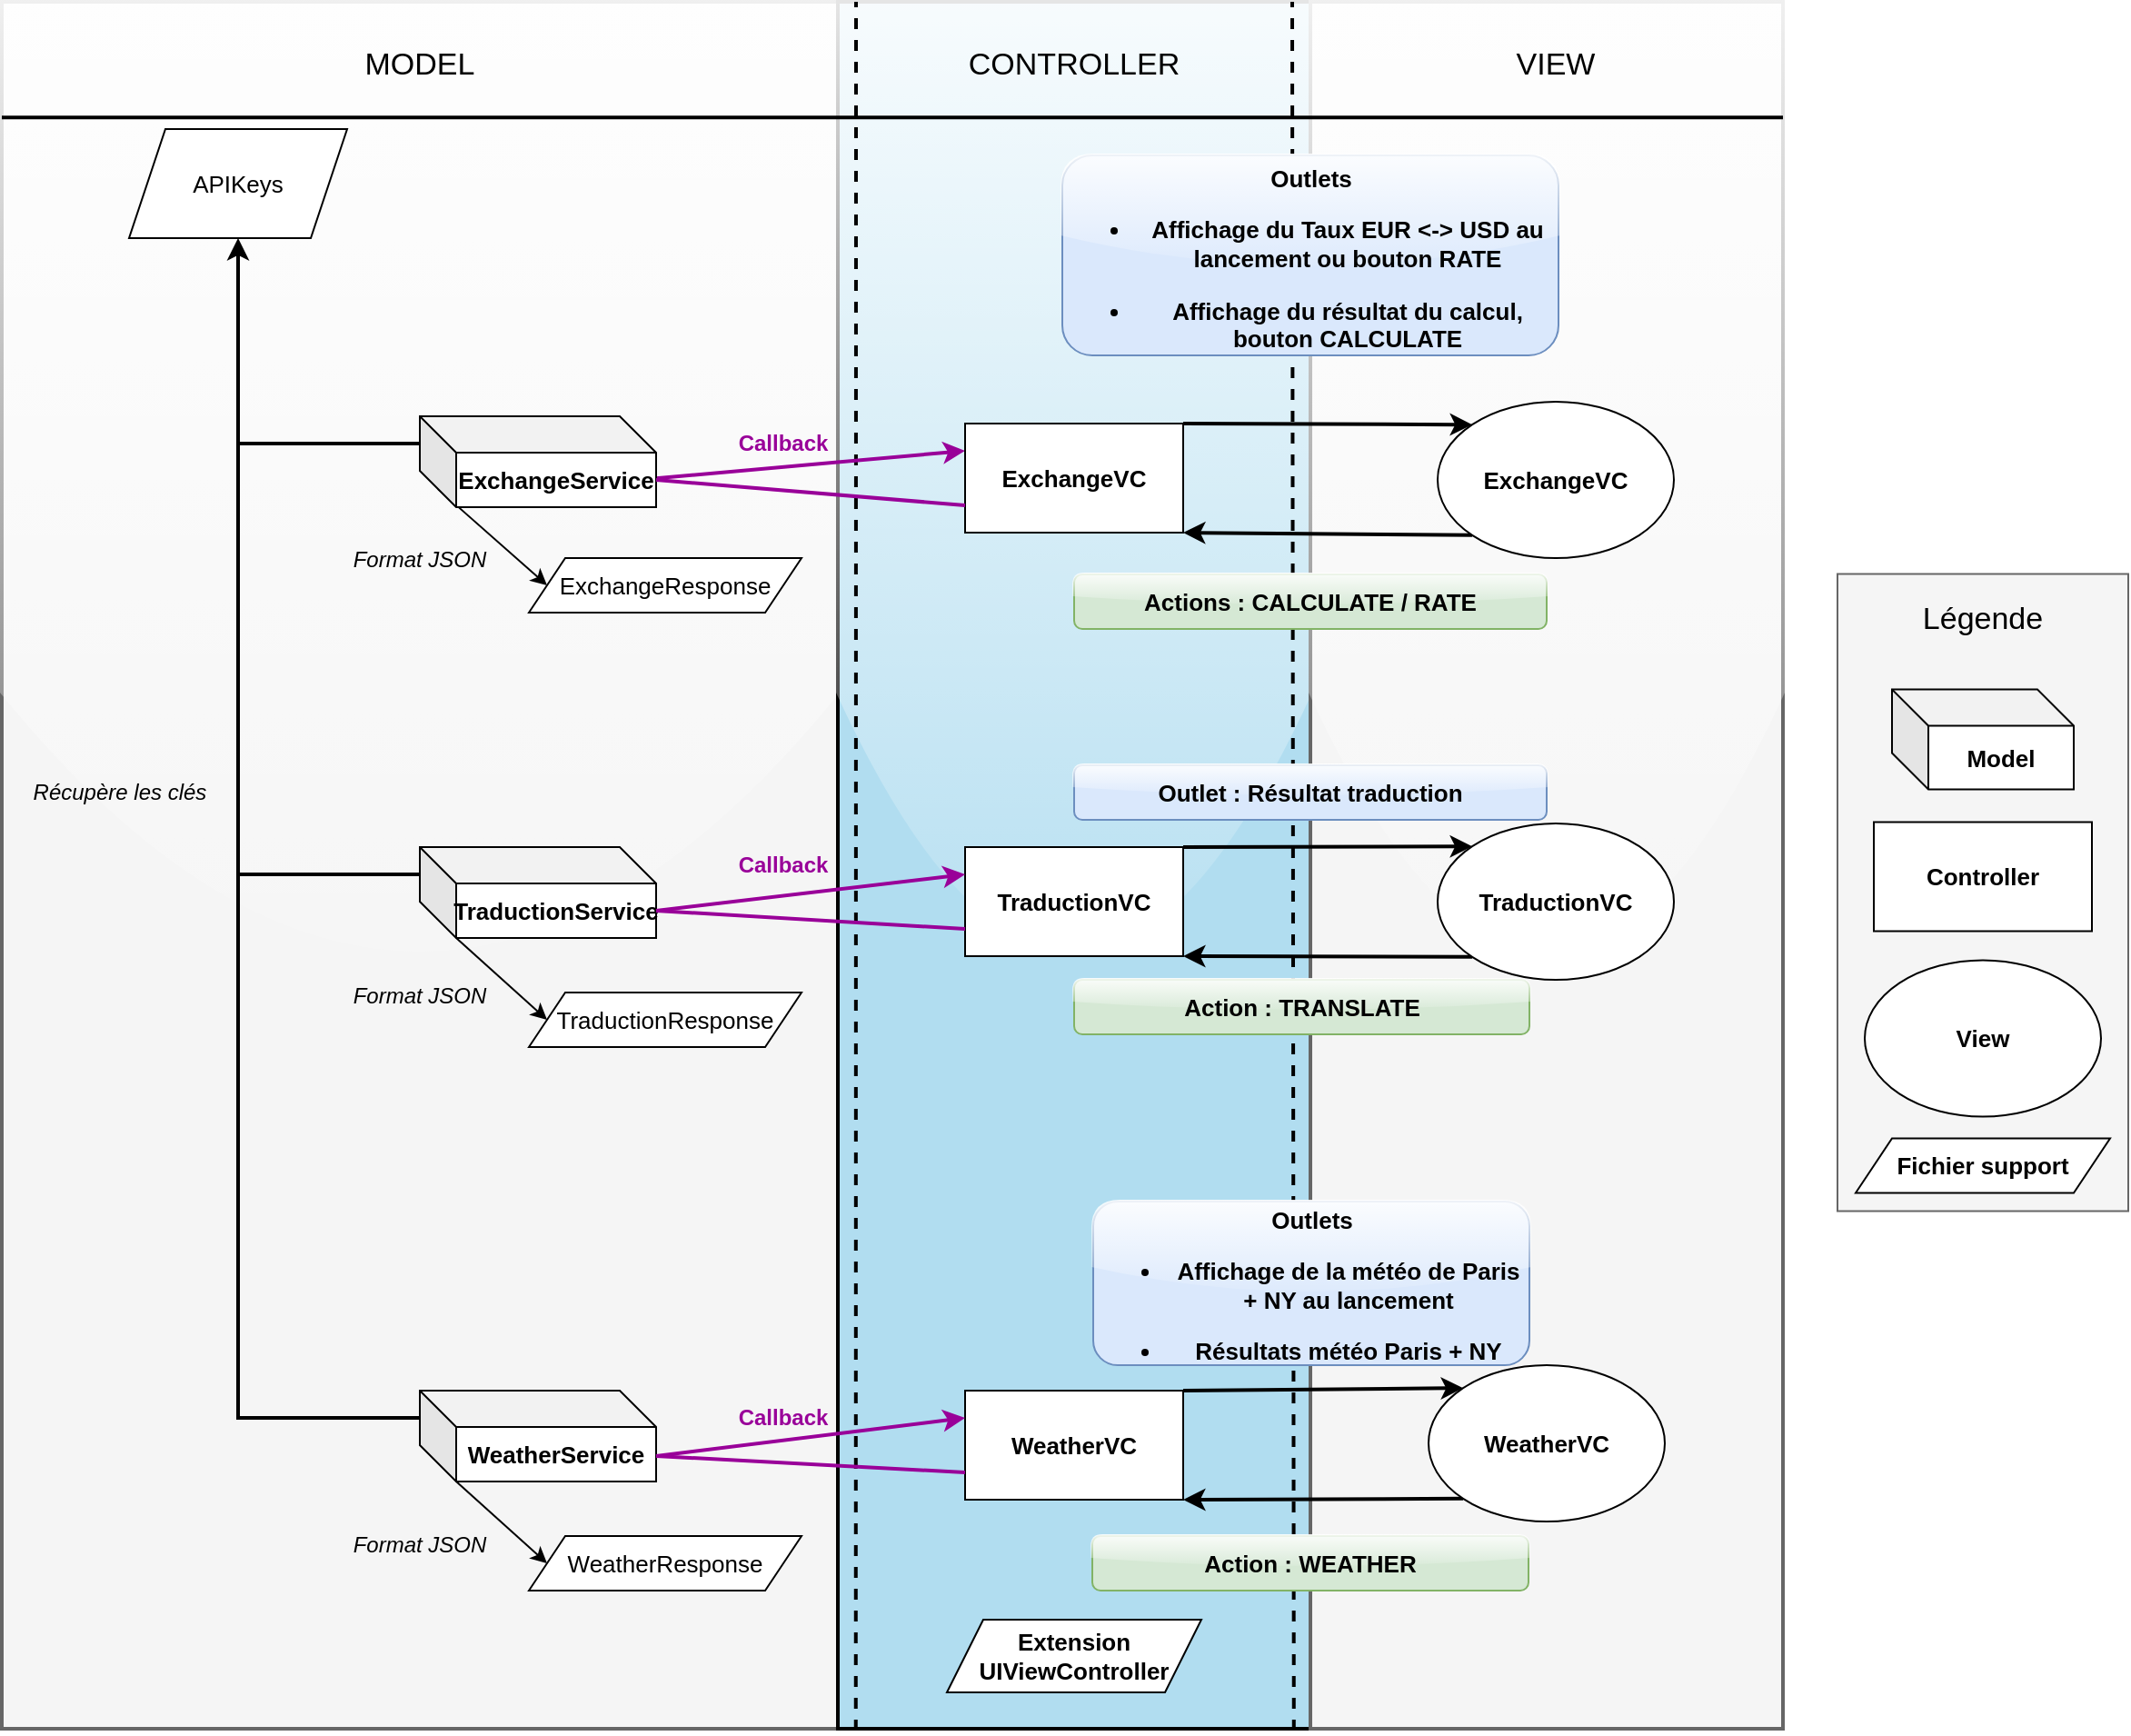 <mxfile version="20.3.0" type="device"><diagram id="qtbreErrprFADxwhJcdk" name="Page-1"><mxGraphModel dx="2505" dy="2103" grid="1" gridSize="10" guides="1" tooltips="1" connect="1" arrows="1" fold="1" page="1" pageScale="1" pageWidth="827" pageHeight="1169" math="0" shadow="0"><root><mxCell id="0"/><mxCell id="1" parent="0"/><mxCell id="yBtXG49JyOf7OED85L-m-1" value="" style="rounded=0;whiteSpace=wrap;html=1;strokeWidth=2;fillColor=#f5f5f5;strokeColor=#666666;shadow=0;sketch=0;glass=1;fillStyle=auto;fontColor=#333333;" vertex="1" parent="1"><mxGeometry x="-50" y="-150" width="460" height="950" as="geometry"/></mxCell><mxCell id="yBtXG49JyOf7OED85L-m-2" value="" style="rounded=0;whiteSpace=wrap;html=1;fillColor=#b1ddf0;strokeColor=default;strokeWidth=2;glass=1;" vertex="1" parent="1"><mxGeometry x="410" y="-150" width="260" height="950" as="geometry"/></mxCell><mxCell id="yBtXG49JyOf7OED85L-m-3" value="" style="rounded=0;whiteSpace=wrap;html=1;strokeWidth=2;fillColor=#f5f5f5;strokeColor=#666666;glass=1;sketch=0;shadow=0;fontColor=#333333;" vertex="1" parent="1"><mxGeometry x="670" y="-150" width="260" height="950" as="geometry"/></mxCell><mxCell id="yBtXG49JyOf7OED85L-m-4" value="MODEL" style="text;html=1;strokeColor=none;fillColor=none;align=center;verticalAlign=middle;whiteSpace=wrap;rounded=0;strokeWidth=1;fontSize=17;" vertex="1" parent="1"><mxGeometry x="150" y="-130" width="60" height="30" as="geometry"/></mxCell><mxCell id="yBtXG49JyOf7OED85L-m-5" value="CONTROLLER" style="text;html=1;strokeColor=none;fillColor=none;align=center;verticalAlign=middle;whiteSpace=wrap;rounded=0;fontSize=17;" vertex="1" parent="1"><mxGeometry x="510" y="-130" width="60" height="30" as="geometry"/></mxCell><mxCell id="yBtXG49JyOf7OED85L-m-8" value="VIEW" style="text;html=1;strokeColor=none;fillColor=none;align=center;verticalAlign=middle;whiteSpace=wrap;rounded=0;fontSize=17;" vertex="1" parent="1"><mxGeometry x="775" y="-130" width="60" height="30" as="geometry"/></mxCell><mxCell id="yBtXG49JyOf7OED85L-m-11" value="" style="endArrow=none;dashed=1;html=1;rounded=0;exitX=0.038;exitY=1.001;exitDx=0;exitDy=0;exitPerimeter=0;strokeWidth=2;" edge="1" parent="1" source="yBtXG49JyOf7OED85L-m-2"><mxGeometry width="50" height="50" relative="1" as="geometry"><mxPoint x="420" y="440" as="sourcePoint"/><mxPoint x="420" y="-150" as="targetPoint"/></mxGeometry></mxCell><mxCell id="yBtXG49JyOf7OED85L-m-12" value="" style="endArrow=none;dashed=1;html=1;rounded=0;exitX=0.965;exitY=1.001;exitDx=0;exitDy=0;exitPerimeter=0;strokeWidth=2;" edge="1" parent="1" source="yBtXG49JyOf7OED85L-m-2"><mxGeometry width="50" height="50" relative="1" as="geometry"><mxPoint x="660" y="440" as="sourcePoint"/><mxPoint x="660" y="-150" as="targetPoint"/></mxGeometry></mxCell><mxCell id="yBtXG49JyOf7OED85L-m-13" value="" style="endArrow=none;html=1;rounded=0;strokeWidth=2;entryX=1;entryY=0.067;entryDx=0;entryDy=0;entryPerimeter=0;exitX=0;exitY=0.067;exitDx=0;exitDy=0;exitPerimeter=0;" edge="1" parent="1" source="yBtXG49JyOf7OED85L-m-1" target="yBtXG49JyOf7OED85L-m-3"><mxGeometry width="50" height="50" relative="1" as="geometry"><mxPoint x="-50" y="-90" as="sourcePoint"/><mxPoint x="930" y="-100" as="targetPoint"/></mxGeometry></mxCell><mxCell id="yBtXG49JyOf7OED85L-m-68" style="rounded=0;orthogonalLoop=1;jettySize=auto;html=1;exitX=0;exitY=0;exitDx=120;exitDy=35;exitPerimeter=0;entryX=0;entryY=0.25;entryDx=0;entryDy=0;strokeColor=#990099;strokeWidth=2;" edge="1" parent="1" source="yBtXG49JyOf7OED85L-m-15" target="yBtXG49JyOf7OED85L-m-23"><mxGeometry relative="1" as="geometry"/></mxCell><mxCell id="yBtXG49JyOf7OED85L-m-112" style="rounded=0;orthogonalLoop=1;jettySize=auto;html=1;exitX=0;exitY=0;exitDx=10;exitDy=40;exitPerimeter=0;entryX=0;entryY=0.5;entryDx=0;entryDy=0;" edge="1" parent="1" source="yBtXG49JyOf7OED85L-m-15" target="yBtXG49JyOf7OED85L-m-110"><mxGeometry relative="1" as="geometry"/></mxCell><mxCell id="yBtXG49JyOf7OED85L-m-15" value="ExchangeService" style="shape=cube;whiteSpace=wrap;html=1;boundedLbl=1;backgroundOutline=1;darkOpacity=0.05;darkOpacity2=0.1;fontStyle=1;fontSize=13;" vertex="1" parent="1"><mxGeometry x="180" y="78" width="130" height="50" as="geometry"/></mxCell><mxCell id="yBtXG49JyOf7OED85L-m-114" style="edgeStyle=none;rounded=0;orthogonalLoop=1;jettySize=auto;html=1;exitX=0;exitY=0;exitDx=20;exitDy=50;exitPerimeter=0;entryX=0;entryY=0.5;entryDx=0;entryDy=0;" edge="1" parent="1" source="yBtXG49JyOf7OED85L-m-16" target="yBtXG49JyOf7OED85L-m-113"><mxGeometry relative="1" as="geometry"/></mxCell><mxCell id="yBtXG49JyOf7OED85L-m-16" value="TraductionService" style="shape=cube;whiteSpace=wrap;html=1;boundedLbl=1;backgroundOutline=1;darkOpacity=0.05;darkOpacity2=0.1;fontStyle=1;fontSize=13;" vertex="1" parent="1"><mxGeometry x="180" y="315" width="130" height="50" as="geometry"/></mxCell><mxCell id="yBtXG49JyOf7OED85L-m-116" style="edgeStyle=none;rounded=0;orthogonalLoop=1;jettySize=auto;html=1;exitX=0;exitY=0;exitDx=20;exitDy=50;exitPerimeter=0;entryX=0;entryY=0.5;entryDx=0;entryDy=0;" edge="1" parent="1" source="yBtXG49JyOf7OED85L-m-17" target="yBtXG49JyOf7OED85L-m-115"><mxGeometry relative="1" as="geometry"/></mxCell><mxCell id="yBtXG49JyOf7OED85L-m-17" value="WeatherService" style="shape=cube;whiteSpace=wrap;html=1;boundedLbl=1;backgroundOutline=1;darkOpacity=0.05;darkOpacity2=0.1;fontStyle=1;fontSize=13;" vertex="1" parent="1"><mxGeometry x="180" y="614" width="130" height="50" as="geometry"/></mxCell><mxCell id="yBtXG49JyOf7OED85L-m-22" value="APIKeys" style="shape=parallelogram;perimeter=parallelogramPerimeter;whiteSpace=wrap;html=1;fixedSize=1;fontSize=13;fontStyle=0" vertex="1" parent="1"><mxGeometry x="20" y="-80" width="120" height="60" as="geometry"/></mxCell><mxCell id="yBtXG49JyOf7OED85L-m-77" style="edgeStyle=none;rounded=0;orthogonalLoop=1;jettySize=auto;html=1;exitX=1;exitY=0;exitDx=0;exitDy=0;entryX=0;entryY=0;entryDx=0;entryDy=0;strokeWidth=2;" edge="1" parent="1" source="yBtXG49JyOf7OED85L-m-23" target="yBtXG49JyOf7OED85L-m-27"><mxGeometry relative="1" as="geometry"/></mxCell><mxCell id="yBtXG49JyOf7OED85L-m-23" value="ExchangeVC" style="rounded=0;whiteSpace=wrap;html=1;fontStyle=1;fontSize=13;" vertex="1" parent="1"><mxGeometry x="480" y="82" width="120" height="60" as="geometry"/></mxCell><mxCell id="yBtXG49JyOf7OED85L-m-93" style="rounded=0;orthogonalLoop=1;jettySize=auto;html=1;exitX=1;exitY=0;exitDx=0;exitDy=0;entryX=0;entryY=0;entryDx=0;entryDy=0;strokeWidth=2;" edge="1" parent="1" source="yBtXG49JyOf7OED85L-m-24" target="yBtXG49JyOf7OED85L-m-90"><mxGeometry relative="1" as="geometry"/></mxCell><mxCell id="yBtXG49JyOf7OED85L-m-24" value="TraductionVC" style="rounded=0;whiteSpace=wrap;html=1;fontStyle=1;fontSize=13;" vertex="1" parent="1"><mxGeometry x="480" y="315" width="120" height="60" as="geometry"/></mxCell><mxCell id="yBtXG49JyOf7OED85L-m-95" style="edgeStyle=none;rounded=0;orthogonalLoop=1;jettySize=auto;html=1;exitX=1;exitY=0;exitDx=0;exitDy=0;entryX=0;entryY=0;entryDx=0;entryDy=0;strokeWidth=2;" edge="1" parent="1" source="yBtXG49JyOf7OED85L-m-25" target="yBtXG49JyOf7OED85L-m-91"><mxGeometry relative="1" as="geometry"/></mxCell><mxCell id="yBtXG49JyOf7OED85L-m-25" value="WeatherVC" style="rounded=0;whiteSpace=wrap;html=1;fontStyle=1;fontSize=13;" vertex="1" parent="1"><mxGeometry x="480" y="614" width="120" height="60" as="geometry"/></mxCell><mxCell id="yBtXG49JyOf7OED85L-m-78" style="edgeStyle=none;rounded=0;orthogonalLoop=1;jettySize=auto;html=1;exitX=0;exitY=1;exitDx=0;exitDy=0;entryX=1;entryY=1;entryDx=0;entryDy=0;strokeWidth=2;" edge="1" parent="1" source="yBtXG49JyOf7OED85L-m-27" target="yBtXG49JyOf7OED85L-m-23"><mxGeometry relative="1" as="geometry"/></mxCell><mxCell id="yBtXG49JyOf7OED85L-m-27" value="ExchangeVC" style="ellipse;whiteSpace=wrap;html=1;fontStyle=1;fontSize=13;" vertex="1" parent="1"><mxGeometry x="740" y="70" width="130" height="86" as="geometry"/></mxCell><mxCell id="yBtXG49JyOf7OED85L-m-38" value="Récupère les clés" style="text;html=1;strokeColor=none;fillColor=none;align=center;verticalAlign=middle;whiteSpace=wrap;rounded=0;fontStyle=2" vertex="1" parent="1"><mxGeometry x="-40" y="270" width="110" height="30" as="geometry"/></mxCell><mxCell id="yBtXG49JyOf7OED85L-m-48" value="" style="endArrow=classic;html=1;rounded=0;entryX=0.5;entryY=1;entryDx=0;entryDy=0;exitX=0;exitY=0;exitDx=0;exitDy=15;exitPerimeter=0;edgeStyle=orthogonalEdgeStyle;strokeWidth=2;" edge="1" parent="1" source="yBtXG49JyOf7OED85L-m-17" target="yBtXG49JyOf7OED85L-m-22"><mxGeometry width="50" height="50" relative="1" as="geometry"><mxPoint x="450" y="170" as="sourcePoint"/><mxPoint x="500" y="120" as="targetPoint"/></mxGeometry></mxCell><mxCell id="yBtXG49JyOf7OED85L-m-50" value="" style="endArrow=none;html=1;rounded=0;entryX=0;entryY=0;entryDx=0;entryDy=15;entryPerimeter=0;strokeWidth=2;" edge="1" parent="1" target="yBtXG49JyOf7OED85L-m-16"><mxGeometry width="50" height="50" relative="1" as="geometry"><mxPoint x="80" y="330" as="sourcePoint"/><mxPoint x="500" y="285" as="targetPoint"/></mxGeometry></mxCell><mxCell id="yBtXG49JyOf7OED85L-m-54" value="" style="endArrow=none;html=1;rounded=0;entryX=0;entryY=0;entryDx=0;entryDy=15;entryPerimeter=0;strokeWidth=2;" edge="1" parent="1" target="yBtXG49JyOf7OED85L-m-15"><mxGeometry width="50" height="50" relative="1" as="geometry"><mxPoint x="80" y="93" as="sourcePoint"/><mxPoint x="500" y="198" as="targetPoint"/></mxGeometry></mxCell><mxCell id="yBtXG49JyOf7OED85L-m-67" value="" style="endArrow=none;html=1;rounded=0;exitX=0;exitY=0.75;exitDx=0;exitDy=0;strokeColor=#990099;entryX=0;entryY=0;entryDx=130;entryDy=35;entryPerimeter=0;strokeWidth=2;" edge="1" parent="1" source="yBtXG49JyOf7OED85L-m-23" target="yBtXG49JyOf7OED85L-m-15"><mxGeometry width="50" height="50" relative="1" as="geometry"><mxPoint x="550" y="228" as="sourcePoint"/><mxPoint x="310" y="115" as="targetPoint"/></mxGeometry></mxCell><mxCell id="yBtXG49JyOf7OED85L-m-69" value="Callback" style="text;html=1;strokeColor=none;fillColor=none;align=center;verticalAlign=middle;whiteSpace=wrap;rounded=0;fontColor=#990099;fontSize=12;fontStyle=1" vertex="1" parent="1"><mxGeometry x="350" y="78" width="60" height="30" as="geometry"/></mxCell><mxCell id="yBtXG49JyOf7OED85L-m-70" value="" style="endArrow=none;html=1;rounded=0;exitX=0;exitY=0.75;exitDx=0;exitDy=0;strokeColor=#990099;strokeWidth=2;" edge="1" parent="1" source="yBtXG49JyOf7OED85L-m-24"><mxGeometry width="50" height="50" relative="1" as="geometry"><mxPoint x="550" y="315" as="sourcePoint"/><mxPoint x="310" y="350" as="targetPoint"/></mxGeometry></mxCell><mxCell id="yBtXG49JyOf7OED85L-m-71" value="" style="endArrow=classic;html=1;rounded=0;exitX=0;exitY=0;exitDx=130;exitDy=35;exitPerimeter=0;entryX=0;entryY=0.25;entryDx=0;entryDy=0;strokeColor=#990099;strokeWidth=2;" edge="1" parent="1" source="yBtXG49JyOf7OED85L-m-16" target="yBtXG49JyOf7OED85L-m-24"><mxGeometry width="50" height="50" relative="1" as="geometry"><mxPoint x="550" y="315" as="sourcePoint"/><mxPoint x="600" y="265" as="targetPoint"/></mxGeometry></mxCell><mxCell id="yBtXG49JyOf7OED85L-m-72" value="" style="endArrow=none;html=1;rounded=0;exitX=0;exitY=0.75;exitDx=0;exitDy=0;strokeColor=#990099;strokeWidth=2;" edge="1" parent="1" source="yBtXG49JyOf7OED85L-m-25"><mxGeometry width="50" height="50" relative="1" as="geometry"><mxPoint x="550" y="464" as="sourcePoint"/><mxPoint x="310" y="650" as="targetPoint"/></mxGeometry></mxCell><mxCell id="yBtXG49JyOf7OED85L-m-73" value="" style="endArrow=classic;html=1;rounded=0;entryX=0;entryY=0.25;entryDx=0;entryDy=0;strokeColor=#990099;strokeWidth=2;" edge="1" parent="1" target="yBtXG49JyOf7OED85L-m-25"><mxGeometry width="50" height="50" relative="1" as="geometry"><mxPoint x="310" y="650" as="sourcePoint"/><mxPoint x="600" y="414" as="targetPoint"/></mxGeometry></mxCell><mxCell id="yBtXG49JyOf7OED85L-m-74" value="Callback" style="text;html=1;strokeColor=none;fillColor=none;align=center;verticalAlign=middle;whiteSpace=wrap;rounded=0;fontColor=#990099;fontStyle=1" vertex="1" parent="1"><mxGeometry x="350" y="310" width="60" height="30" as="geometry"/></mxCell><mxCell id="yBtXG49JyOf7OED85L-m-75" value="Callback" style="text;html=1;strokeColor=none;fillColor=none;align=center;verticalAlign=middle;whiteSpace=wrap;rounded=0;fontColor=#990099;fontStyle=1" vertex="1" parent="1"><mxGeometry x="350" y="614" width="60" height="30" as="geometry"/></mxCell><mxCell id="yBtXG49JyOf7OED85L-m-83" value="Format JSON" style="text;html=1;strokeColor=none;fillColor=none;align=center;verticalAlign=middle;whiteSpace=wrap;rounded=0;fontStyle=2" vertex="1" parent="1"><mxGeometry x="140" y="142" width="80" height="30" as="geometry"/></mxCell><mxCell id="yBtXG49JyOf7OED85L-m-84" value="Format JSON" style="text;html=1;strokeColor=none;fillColor=none;align=center;verticalAlign=middle;whiteSpace=wrap;rounded=0;fontStyle=2" vertex="1" parent="1"><mxGeometry x="140" y="382" width="80" height="30" as="geometry"/></mxCell><mxCell id="yBtXG49JyOf7OED85L-m-85" value="Format JSON" style="text;html=1;strokeColor=none;fillColor=none;align=center;verticalAlign=middle;whiteSpace=wrap;rounded=0;fontStyle=2" vertex="1" parent="1"><mxGeometry x="140" y="684" width="80" height="30" as="geometry"/></mxCell><mxCell id="yBtXG49JyOf7OED85L-m-105" style="edgeStyle=none;rounded=0;orthogonalLoop=1;jettySize=auto;html=1;exitX=0;exitY=1;exitDx=0;exitDy=0;entryX=1;entryY=1;entryDx=0;entryDy=0;strokeWidth=2;" edge="1" parent="1" source="yBtXG49JyOf7OED85L-m-90" target="yBtXG49JyOf7OED85L-m-24"><mxGeometry relative="1" as="geometry"/></mxCell><mxCell id="yBtXG49JyOf7OED85L-m-90" value="TraductionVC" style="ellipse;whiteSpace=wrap;html=1;fontStyle=1;fontSize=13;" vertex="1" parent="1"><mxGeometry x="740" y="302" width="130" height="86" as="geometry"/></mxCell><mxCell id="yBtXG49JyOf7OED85L-m-106" style="edgeStyle=none;rounded=0;orthogonalLoop=1;jettySize=auto;html=1;exitX=0;exitY=1;exitDx=0;exitDy=0;entryX=1;entryY=1;entryDx=0;entryDy=0;strokeWidth=2;" edge="1" parent="1" source="yBtXG49JyOf7OED85L-m-91" target="yBtXG49JyOf7OED85L-m-25"><mxGeometry relative="1" as="geometry"/></mxCell><mxCell id="yBtXG49JyOf7OED85L-m-91" value="WeatherVC" style="ellipse;whiteSpace=wrap;html=1;fontStyle=1;fontSize=13;" vertex="1" parent="1"><mxGeometry x="735" y="600" width="130" height="86" as="geometry"/></mxCell><mxCell id="yBtXG49JyOf7OED85L-m-97" value="Actions : CALCULATE / RATE" style="text;html=1;strokeColor=#82b366;fillColor=#d5e8d4;align=center;verticalAlign=middle;whiteSpace=wrap;rounded=1;glass=1;fontSize=13;fontStyle=1" vertex="1" parent="1"><mxGeometry x="540" y="165" width="260" height="30" as="geometry"/></mxCell><mxCell id="yBtXG49JyOf7OED85L-m-98" value="&lt;br style=&quot;font-size: 13px;&quot;&gt;Outlets&lt;br style=&quot;font-size: 13px;&quot;&gt;&lt;ul style=&quot;font-size: 13px;&quot;&gt;&lt;li style=&quot;font-size: 13px;&quot;&gt;Affichage du Taux EUR &amp;lt;-&amp;gt; USD au lancement ou bouton RATE&lt;/li&gt;&lt;/ul&gt;&lt;ul style=&quot;font-size: 13px;&quot;&gt;&lt;li style=&quot;font-size: 13px;&quot;&gt;&lt;span style=&quot;font-size: 13px;&quot;&gt;Affichage du résultat du calcul, bouton CALCULATE&lt;/span&gt;&lt;br style=&quot;font-size: 13px;&quot;&gt;&lt;/li&gt;&lt;/ul&gt;" style="text;html=1;fillColor=#dae8fc;align=center;verticalAlign=middle;whiteSpace=wrap;rounded=1;labelBackgroundColor=none;glass=1;strokeColor=#6c8ebf;fontSize=13;fontStyle=1" vertex="1" parent="1"><mxGeometry x="533.5" y="-65.5" width="273" height="110" as="geometry"/></mxCell><mxCell id="yBtXG49JyOf7OED85L-m-100" value="Outlet : Résultat traduction" style="text;html=1;strokeColor=#6c8ebf;fillColor=#dae8fc;align=center;verticalAlign=middle;whiteSpace=wrap;rounded=1;glass=1;fontSize=13;fontStyle=1" vertex="1" parent="1"><mxGeometry x="540" y="270" width="260" height="30" as="geometry"/></mxCell><mxCell id="yBtXG49JyOf7OED85L-m-101" value="Action : TRANSLATE" style="text;html=1;strokeColor=#82b366;fillColor=#d5e8d4;align=center;verticalAlign=middle;whiteSpace=wrap;rounded=1;glass=1;fontSize=13;fontStyle=1" vertex="1" parent="1"><mxGeometry x="540" y="388" width="250.5" height="30" as="geometry"/></mxCell><mxCell id="yBtXG49JyOf7OED85L-m-103" value="&lt;br style=&quot;font-size: 13px;&quot;&gt;Outlets&lt;br style=&quot;font-size: 13px;&quot;&gt;&lt;ul style=&quot;font-size: 13px;&quot;&gt;&lt;li style=&quot;font-size: 13px;&quot;&gt;&lt;span style=&quot;background-color: initial; font-size: 13px;&quot;&gt;Affichage de la météo de Paris + NY au lancement&lt;/span&gt;&lt;/li&gt;&lt;/ul&gt;&lt;ul style=&quot;font-size: 13px;&quot;&gt;&lt;li style=&quot;font-size: 13px;&quot;&gt;Résultats météo Paris + NY&lt;/li&gt;&lt;/ul&gt;" style="text;html=1;strokeColor=#6c8ebf;fillColor=#dae8fc;align=center;verticalAlign=middle;whiteSpace=wrap;rounded=1;glass=1;fontSize=13;fontStyle=1" vertex="1" parent="1"><mxGeometry x="550.5" y="510" width="240" height="90" as="geometry"/></mxCell><mxCell id="yBtXG49JyOf7OED85L-m-104" value="Action : WEATHER" style="text;html=1;strokeColor=#82b366;fillColor=#d5e8d4;align=center;verticalAlign=middle;whiteSpace=wrap;rounded=1;glass=1;fontSize=13;fontStyle=1" vertex="1" parent="1"><mxGeometry x="550" y="694" width="240" height="30" as="geometry"/></mxCell><mxCell id="yBtXG49JyOf7OED85L-m-110" value="ExchangeResponse" style="shape=parallelogram;perimeter=parallelogramPerimeter;whiteSpace=wrap;html=1;fixedSize=1;fontSize=13;" vertex="1" parent="1"><mxGeometry x="240" y="156" width="150" height="30" as="geometry"/></mxCell><mxCell id="yBtXG49JyOf7OED85L-m-113" value="TraductionResponse" style="shape=parallelogram;perimeter=parallelogramPerimeter;whiteSpace=wrap;html=1;fixedSize=1;fontSize=13;" vertex="1" parent="1"><mxGeometry x="240" y="395" width="150" height="30" as="geometry"/></mxCell><mxCell id="yBtXG49JyOf7OED85L-m-115" value="WeatherResponse" style="shape=parallelogram;perimeter=parallelogramPerimeter;whiteSpace=wrap;html=1;fixedSize=1;fontSize=13;" vertex="1" parent="1"><mxGeometry x="240" y="694" width="150" height="30" as="geometry"/></mxCell><mxCell id="yBtXG49JyOf7OED85L-m-121" value="Extension UIViewController" style="shape=parallelogram;perimeter=parallelogramPerimeter;whiteSpace=wrap;html=1;fixedSize=1;fontStyle=1;fontSize=13;" vertex="1" parent="1"><mxGeometry x="470" y="740" width="140" height="40" as="geometry"/></mxCell><mxCell id="yBtXG49JyOf7OED85L-m-126" value="" style="rounded=0;whiteSpace=wrap;html=1;shadow=0;glass=0;labelBackgroundColor=none;sketch=0;fillStyle=auto;strokeColor=#666666;strokeWidth=1;fontSize=13;fontColor=#333333;fillColor=#f5f5f5;" vertex="1" parent="1"><mxGeometry x="960" y="164.75" width="160" height="350.5" as="geometry"/></mxCell><mxCell id="yBtXG49JyOf7OED85L-m-117" value="Model" style="shape=cube;whiteSpace=wrap;html=1;boundedLbl=1;backgroundOutline=1;darkOpacity=0.05;darkOpacity2=0.1;fontSize=13;fontStyle=1" vertex="1" parent="1"><mxGeometry x="990" y="228.25" width="100" height="55" as="geometry"/></mxCell><mxCell id="yBtXG49JyOf7OED85L-m-118" value="Controller" style="rounded=0;whiteSpace=wrap;html=1;fontSize=13;fontStyle=1" vertex="1" parent="1"><mxGeometry x="980" y="301.25" width="120" height="60" as="geometry"/></mxCell><mxCell id="yBtXG49JyOf7OED85L-m-119" value="View" style="ellipse;whiteSpace=wrap;html=1;fontSize=13;fontStyle=1" vertex="1" parent="1"><mxGeometry x="975" y="377.25" width="130" height="86" as="geometry"/></mxCell><mxCell id="yBtXG49JyOf7OED85L-m-120" value="Fichier support" style="shape=parallelogram;perimeter=parallelogramPerimeter;whiteSpace=wrap;html=1;fixedSize=1;fontSize=13;fontStyle=1" vertex="1" parent="1"><mxGeometry x="970" y="475.25" width="140" height="30" as="geometry"/></mxCell><mxCell id="yBtXG49JyOf7OED85L-m-127" value="Légende" style="text;html=1;strokeColor=none;fillColor=none;align=center;verticalAlign=middle;whiteSpace=wrap;rounded=0;shadow=0;glass=0;labelBackgroundColor=none;sketch=0;fillStyle=auto;strokeWidth=1;fontSize=17;fontColor=#000000;" vertex="1" parent="1"><mxGeometry x="1010" y="175.25" width="60" height="30" as="geometry"/></mxCell></root></mxGraphModel></diagram></mxfile>